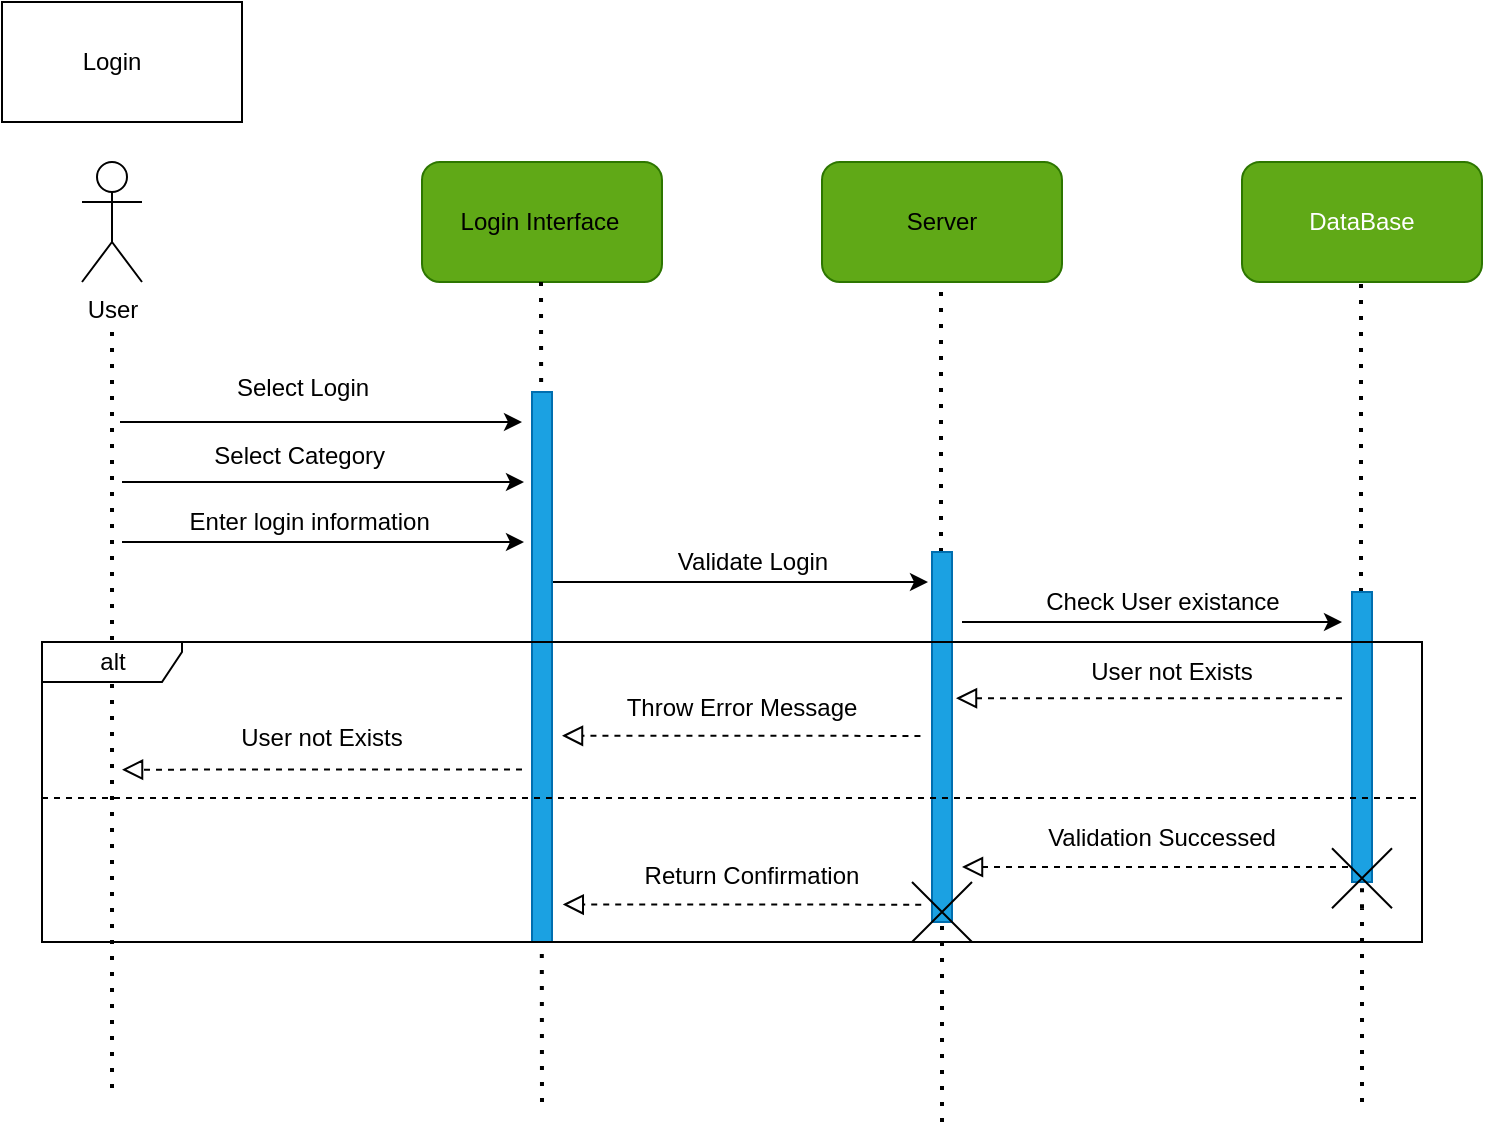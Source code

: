 <mxfile>
    <diagram id="X0GI2tXwIkmjLNF-ENzu" name="Page-1">
        <mxGraphModel dx="737" dy="563" grid="1" gridSize="10" guides="1" tooltips="1" connect="1" arrows="1" fold="1" page="1" pageScale="1" pageWidth="850" pageHeight="1100" math="0" shadow="0">
            <root>
                <mxCell id="0"/>
                <mxCell id="1" parent="0"/>
                <mxCell id="2" value="User" style="shape=umlActor;verticalLabelPosition=bottom;verticalAlign=top;html=1;outlineConnect=0;" parent="1" vertex="1">
                    <mxGeometry x="80" y="120" width="30" height="60" as="geometry"/>
                </mxCell>
                <mxCell id="3" value="" style="endArrow=none;dashed=1;html=1;dashPattern=1 3;strokeWidth=2;entryX=0.5;entryY=1.333;entryDx=0;entryDy=0;entryPerimeter=0;" parent="1" edge="1">
                    <mxGeometry width="50" height="50" relative="1" as="geometry">
                        <mxPoint x="95" y="583" as="sourcePoint"/>
                        <mxPoint x="95" y="202.98" as="targetPoint"/>
                        <Array as="points"/>
                    </mxGeometry>
                </mxCell>
                <mxCell id="4" value="" style="endArrow=classic;html=1;" parent="1" edge="1">
                    <mxGeometry width="50" height="50" relative="1" as="geometry">
                        <mxPoint x="99" y="250" as="sourcePoint"/>
                        <mxPoint x="300" y="250" as="targetPoint"/>
                        <Array as="points"/>
                    </mxGeometry>
                </mxCell>
                <mxCell id="5" value="" style="rounded=0;whiteSpace=wrap;html=1;" parent="1" vertex="1">
                    <mxGeometry x="40" y="40" width="120" height="60" as="geometry"/>
                </mxCell>
                <mxCell id="6" value="Login" style="text;html=1;strokeColor=none;fillColor=none;align=center;verticalAlign=middle;whiteSpace=wrap;rounded=0;" parent="1" vertex="1">
                    <mxGeometry x="65" y="55" width="60" height="30" as="geometry"/>
                </mxCell>
                <mxCell id="7" value="" style="rounded=1;whiteSpace=wrap;html=1;fillColor=#60a917;fontColor=#ffffff;strokeColor=#2D7600;" parent="1" vertex="1">
                    <mxGeometry x="250" y="120" width="120" height="60" as="geometry"/>
                </mxCell>
                <mxCell id="8" value="" style="rounded=1;whiteSpace=wrap;html=1;fillColor=#60a917;fontColor=#ffffff;strokeColor=#2D7600;" parent="1" vertex="1">
                    <mxGeometry x="450" y="120" width="120" height="60" as="geometry"/>
                </mxCell>
                <mxCell id="9" value="DataBase" style="rounded=1;whiteSpace=wrap;html=1;fillColor=#60a917;fontColor=#ffffff;strokeColor=#2D7600;" parent="1" vertex="1">
                    <mxGeometry x="660" y="120" width="120" height="60" as="geometry"/>
                </mxCell>
                <mxCell id="10" value="Login Interface" style="text;html=1;align=center;verticalAlign=middle;whiteSpace=wrap;rounded=0;" parent="1" vertex="1">
                    <mxGeometry x="264" y="135" width="90" height="30" as="geometry"/>
                </mxCell>
                <mxCell id="11" value="Server" style="text;html=1;strokeColor=none;fillColor=none;align=center;verticalAlign=middle;whiteSpace=wrap;rounded=0;" parent="1" vertex="1">
                    <mxGeometry x="480" y="135" width="60" height="30" as="geometry"/>
                </mxCell>
                <mxCell id="12" value="" style="endArrow=none;dashed=1;html=1;dashPattern=1 3;strokeWidth=2;" parent="1" edge="1">
                    <mxGeometry width="50" height="50" relative="1" as="geometry">
                        <mxPoint x="310" y="590" as="sourcePoint"/>
                        <mxPoint x="309.5" y="180" as="targetPoint"/>
                        <Array as="points"/>
                    </mxGeometry>
                </mxCell>
                <mxCell id="13" value="" style="endArrow=none;dashed=1;html=1;dashPattern=1 3;strokeWidth=2;startArrow=none;" parent="1" source="31" edge="1">
                    <mxGeometry width="50" height="50" relative="1" as="geometry">
                        <mxPoint x="510" y="690" as="sourcePoint"/>
                        <mxPoint x="509.5" y="180" as="targetPoint"/>
                        <Array as="points"/>
                    </mxGeometry>
                </mxCell>
                <mxCell id="14" value="" style="endArrow=none;dashed=1;html=1;dashPattern=1 3;strokeWidth=2;startArrow=none;" parent="1" source="34" edge="1">
                    <mxGeometry width="50" height="50" relative="1" as="geometry">
                        <mxPoint x="720" y="640" as="sourcePoint"/>
                        <mxPoint x="719.5" y="180" as="targetPoint"/>
                        <Array as="points"/>
                    </mxGeometry>
                </mxCell>
                <mxCell id="15" value="" style="endArrow=classic;html=1;" parent="1" edge="1">
                    <mxGeometry width="50" height="50" relative="1" as="geometry">
                        <mxPoint x="100" y="280" as="sourcePoint"/>
                        <mxPoint x="301" y="280" as="targetPoint"/>
                        <Array as="points"/>
                    </mxGeometry>
                </mxCell>
                <mxCell id="16" value="" style="endArrow=classic;html=1;" parent="1" edge="1">
                    <mxGeometry width="50" height="50" relative="1" as="geometry">
                        <mxPoint x="100" y="310" as="sourcePoint"/>
                        <mxPoint x="301" y="310" as="targetPoint"/>
                        <Array as="points"/>
                    </mxGeometry>
                </mxCell>
                <mxCell id="17" value="Select Login" style="text;html=1;align=center;verticalAlign=middle;resizable=0;points=[];autosize=1;strokeColor=none;fillColor=none;" parent="1" vertex="1">
                    <mxGeometry x="145" y="218" width="90" height="30" as="geometry"/>
                </mxCell>
                <mxCell id="19" value="Select Category&amp;nbsp;" style="text;html=1;align=center;verticalAlign=middle;resizable=0;points=[];autosize=1;strokeColor=none;fillColor=none;" parent="1" vertex="1">
                    <mxGeometry x="135" y="252" width="110" height="30" as="geometry"/>
                </mxCell>
                <mxCell id="20" value="Enter login information&amp;nbsp;" style="text;html=1;align=center;verticalAlign=middle;resizable=0;points=[];autosize=1;strokeColor=none;fillColor=none;" parent="1" vertex="1">
                    <mxGeometry x="120" y="285" width="150" height="30" as="geometry"/>
                </mxCell>
                <mxCell id="21" value="" style="endArrow=classic;html=1;" parent="1" edge="1">
                    <mxGeometry width="50" height="50" relative="1" as="geometry">
                        <mxPoint x="313" y="330" as="sourcePoint"/>
                        <mxPoint x="503" y="330" as="targetPoint"/>
                        <Array as="points"/>
                    </mxGeometry>
                </mxCell>
                <mxCell id="22" value="Validate Login" style="text;html=1;align=center;verticalAlign=middle;resizable=0;points=[];autosize=1;strokeColor=none;fillColor=none;" parent="1" vertex="1">
                    <mxGeometry x="365" y="305" width="100" height="30" as="geometry"/>
                </mxCell>
                <mxCell id="23" value="" style="endArrow=classic;html=1;" parent="1" edge="1">
                    <mxGeometry width="50" height="50" relative="1" as="geometry">
                        <mxPoint x="520" y="350" as="sourcePoint"/>
                        <mxPoint x="710" y="350" as="targetPoint"/>
                        <Array as="points"/>
                    </mxGeometry>
                </mxCell>
                <mxCell id="24" value="Check User existance" style="text;html=1;align=center;verticalAlign=middle;resizable=0;points=[];autosize=1;strokeColor=none;fillColor=none;" parent="1" vertex="1">
                    <mxGeometry x="550" y="325" width="140" height="30" as="geometry"/>
                </mxCell>
                <mxCell id="29" value="" style="html=1;points=[];perimeter=orthogonalPerimeter;fillColor=#1ba1e2;fontColor=#ffffff;strokeColor=#006EAF;" parent="1" vertex="1">
                    <mxGeometry x="305" y="235" width="10" height="275" as="geometry"/>
                </mxCell>
                <mxCell id="32" value="" style="endArrow=none;dashed=1;html=1;dashPattern=1 3;strokeWidth=2;" parent="1" target="31" edge="1">
                    <mxGeometry width="50" height="50" relative="1" as="geometry">
                        <mxPoint x="510" y="600" as="sourcePoint"/>
                        <mxPoint x="509.5" y="180" as="targetPoint"/>
                        <Array as="points"/>
                    </mxGeometry>
                </mxCell>
                <mxCell id="31" value="" style="html=1;points=[];perimeter=orthogonalPerimeter;fillColor=#1ba1e2;fontColor=#ffffff;strokeColor=#006EAF;" parent="1" vertex="1">
                    <mxGeometry x="505" y="315" width="10" height="185" as="geometry"/>
                </mxCell>
                <mxCell id="35" value="" style="endArrow=none;dashed=1;html=1;dashPattern=1 3;strokeWidth=2;startArrow=none;" parent="1" source="53" target="34" edge="1">
                    <mxGeometry width="50" height="50" relative="1" as="geometry">
                        <mxPoint x="720" y="590" as="sourcePoint"/>
                        <mxPoint x="719.5" y="180" as="targetPoint"/>
                        <Array as="points"/>
                    </mxGeometry>
                </mxCell>
                <mxCell id="34" value="" style="html=1;points=[];perimeter=orthogonalPerimeter;fillColor=#1ba1e2;fontColor=#ffffff;strokeColor=#006EAF;" parent="1" vertex="1">
                    <mxGeometry x="715" y="335" width="10" height="145" as="geometry"/>
                </mxCell>
                <mxCell id="36" value="alt" style="shape=umlFrame;tabWidth=110;tabHeight=30;tabPosition=left;html=1;boundedLbl=1;labelInHeader=1;width=70;height=20;" parent="1" vertex="1">
                    <mxGeometry x="60" y="360" width="690" height="150" as="geometry"/>
                </mxCell>
                <mxCell id="38" value="" style="line;strokeWidth=1;dashed=1;labelPosition=center;verticalLabelPosition=bottom;align=left;verticalAlign=top;spacingLeft=20;spacingTop=15;" parent="36" vertex="1">
                    <mxGeometry y="75" width="690" height="6.0" as="geometry"/>
                </mxCell>
                <mxCell id="39" value="" style="endArrow=block;startArrow=none;endFill=0;startFill=0;endSize=8;html=1;verticalAlign=bottom;dashed=1;labelBackgroundColor=none;" parent="36" edge="1">
                    <mxGeometry width="160" relative="1" as="geometry">
                        <mxPoint x="650" y="28.125" as="sourcePoint"/>
                        <mxPoint x="457" y="28.125" as="targetPoint"/>
                    </mxGeometry>
                </mxCell>
                <mxCell id="40" value="User not Exists" style="text;html=1;strokeColor=none;fillColor=none;align=center;verticalAlign=middle;whiteSpace=wrap;rounded=0;" parent="36" vertex="1">
                    <mxGeometry x="520" y="0.938" width="90" height="28.125" as="geometry"/>
                </mxCell>
                <mxCell id="41" value="" style="endArrow=block;startArrow=none;endFill=0;startFill=0;endSize=8;html=1;verticalAlign=bottom;dashed=1;labelBackgroundColor=none;exitX=0.638;exitY=0.313;exitDx=0;exitDy=0;exitPerimeter=0;" parent="36" edge="1">
                    <mxGeometry width="160" relative="1" as="geometry">
                        <mxPoint x="439.22" y="46.95" as="sourcePoint"/>
                        <mxPoint x="260" y="46.875" as="targetPoint"/>
                    </mxGeometry>
                </mxCell>
                <mxCell id="42" value="Throw Error Message" style="text;html=1;strokeColor=none;fillColor=none;align=center;verticalAlign=middle;whiteSpace=wrap;rounded=0;" parent="36" vertex="1">
                    <mxGeometry x="290" y="18.75" width="120" height="28.125" as="geometry"/>
                </mxCell>
                <mxCell id="46" value="" style="endArrow=block;startArrow=none;endFill=0;startFill=0;endSize=8;html=1;verticalAlign=bottom;dashed=1;labelBackgroundColor=none;entryX=0.058;entryY=0.438;entryDx=0;entryDy=0;entryPerimeter=0;" parent="36" edge="1">
                    <mxGeometry width="160" relative="1" as="geometry">
                        <mxPoint x="240" y="63.75" as="sourcePoint"/>
                        <mxPoint x="40.02" y="63.825" as="targetPoint"/>
                    </mxGeometry>
                </mxCell>
                <mxCell id="47" value="User not Exists" style="text;html=1;strokeColor=none;fillColor=none;align=center;verticalAlign=middle;whiteSpace=wrap;rounded=0;" parent="36" vertex="1">
                    <mxGeometry x="90" y="33.75" width="100" height="28.125" as="geometry"/>
                </mxCell>
                <mxCell id="49" value="" style="endArrow=block;startArrow=none;endFill=0;startFill=0;endSize=8;html=1;verticalAlign=bottom;dashed=1;labelBackgroundColor=none;" parent="36" edge="1">
                    <mxGeometry width="160" relative="1" as="geometry">
                        <mxPoint x="653" y="112.5" as="sourcePoint"/>
                        <mxPoint x="460.0" y="112.5" as="targetPoint"/>
                    </mxGeometry>
                </mxCell>
                <mxCell id="50" value="Validation Successed" style="text;html=1;strokeColor=none;fillColor=none;align=center;verticalAlign=middle;whiteSpace=wrap;rounded=0;" parent="36" vertex="1">
                    <mxGeometry x="500" y="83.812" width="120" height="28.125" as="geometry"/>
                </mxCell>
                <mxCell id="51" value="" style="endArrow=block;startArrow=none;endFill=0;startFill=0;endSize=8;html=1;verticalAlign=bottom;dashed=1;labelBackgroundColor=none;exitX=0.638;exitY=0.313;exitDx=0;exitDy=0;exitPerimeter=0;" parent="36" edge="1">
                    <mxGeometry width="160" relative="1" as="geometry">
                        <mxPoint x="439.61" y="131.325" as="sourcePoint"/>
                        <mxPoint x="260.39" y="131.25" as="targetPoint"/>
                    </mxGeometry>
                </mxCell>
                <mxCell id="52" value="Return Confirmation" style="text;html=1;strokeColor=none;fillColor=none;align=center;verticalAlign=middle;whiteSpace=wrap;rounded=0;" parent="36" vertex="1">
                    <mxGeometry x="300" y="103.125" width="110" height="28.125" as="geometry"/>
                </mxCell>
                <mxCell id="55" value="" style="shape=umlDestroy;" parent="36" vertex="1">
                    <mxGeometry x="435" y="120" width="30" height="30" as="geometry"/>
                </mxCell>
                <mxCell id="54" value="" style="endArrow=none;dashed=1;html=1;dashPattern=1 3;strokeWidth=2;" parent="1" target="53" edge="1">
                    <mxGeometry width="50" height="50" relative="1" as="geometry">
                        <mxPoint x="720" y="590" as="sourcePoint"/>
                        <mxPoint x="720" y="480" as="targetPoint"/>
                        <Array as="points"/>
                    </mxGeometry>
                </mxCell>
                <mxCell id="53" value="" style="shape=umlDestroy;" parent="1" vertex="1">
                    <mxGeometry x="705" y="463.13" width="30" height="30" as="geometry"/>
                </mxCell>
            </root>
        </mxGraphModel>
    </diagram>
</mxfile>